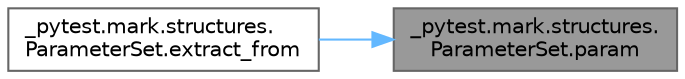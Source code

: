 digraph "_pytest.mark.structures.ParameterSet.param"
{
 // LATEX_PDF_SIZE
  bgcolor="transparent";
  edge [fontname=Helvetica,fontsize=10,labelfontname=Helvetica,labelfontsize=10];
  node [fontname=Helvetica,fontsize=10,shape=box,height=0.2,width=0.4];
  rankdir="RL";
  Node1 [id="Node000001",label="_pytest.mark.structures.\lParameterSet.param",height=0.2,width=0.4,color="gray40", fillcolor="grey60", style="filled", fontcolor="black",tooltip=" "];
  Node1 -> Node2 [id="edge1_Node000001_Node000002",dir="back",color="steelblue1",style="solid",tooltip=" "];
  Node2 [id="Node000002",label="_pytest.mark.structures.\lParameterSet.extract_from",height=0.2,width=0.4,color="grey40", fillcolor="white", style="filled",URL="$class__pytest_1_1mark_1_1structures_1_1_parameter_set.html#ade42f34f43ac817a37de910aea9f82d8",tooltip=" "];
}
